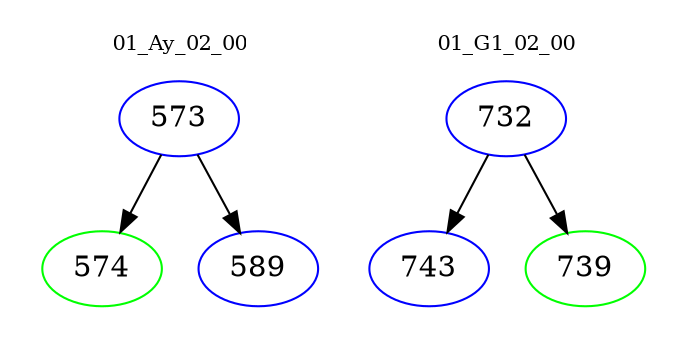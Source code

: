 digraph{
subgraph cluster_0 {
color = white
label = "01_Ay_02_00";
fontsize=10;
T0_573 [label="573", color="blue"]
T0_573 -> T0_574 [color="black"]
T0_574 [label="574", color="green"]
T0_573 -> T0_589 [color="black"]
T0_589 [label="589", color="blue"]
}
subgraph cluster_1 {
color = white
label = "01_G1_02_00";
fontsize=10;
T1_732 [label="732", color="blue"]
T1_732 -> T1_743 [color="black"]
T1_743 [label="743", color="blue"]
T1_732 -> T1_739 [color="black"]
T1_739 [label="739", color="green"]
}
}
